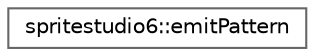 digraph "Graphical Class Hierarchy"
{
 // LATEX_PDF_SIZE
  bgcolor="transparent";
  edge [fontname=Helvetica,fontsize=10,labelfontname=Helvetica,labelfontsize=10];
  node [fontname=Helvetica,fontsize=10,shape=box,height=0.2,width=0.4];
  rankdir="LR";
  Node0 [id="Node000000",label="spritestudio6::emitPattern",height=0.2,width=0.4,color="grey40", fillcolor="white", style="filled",URL="$structspritestudio6_1_1emit_pattern.html",tooltip=" "];
}
